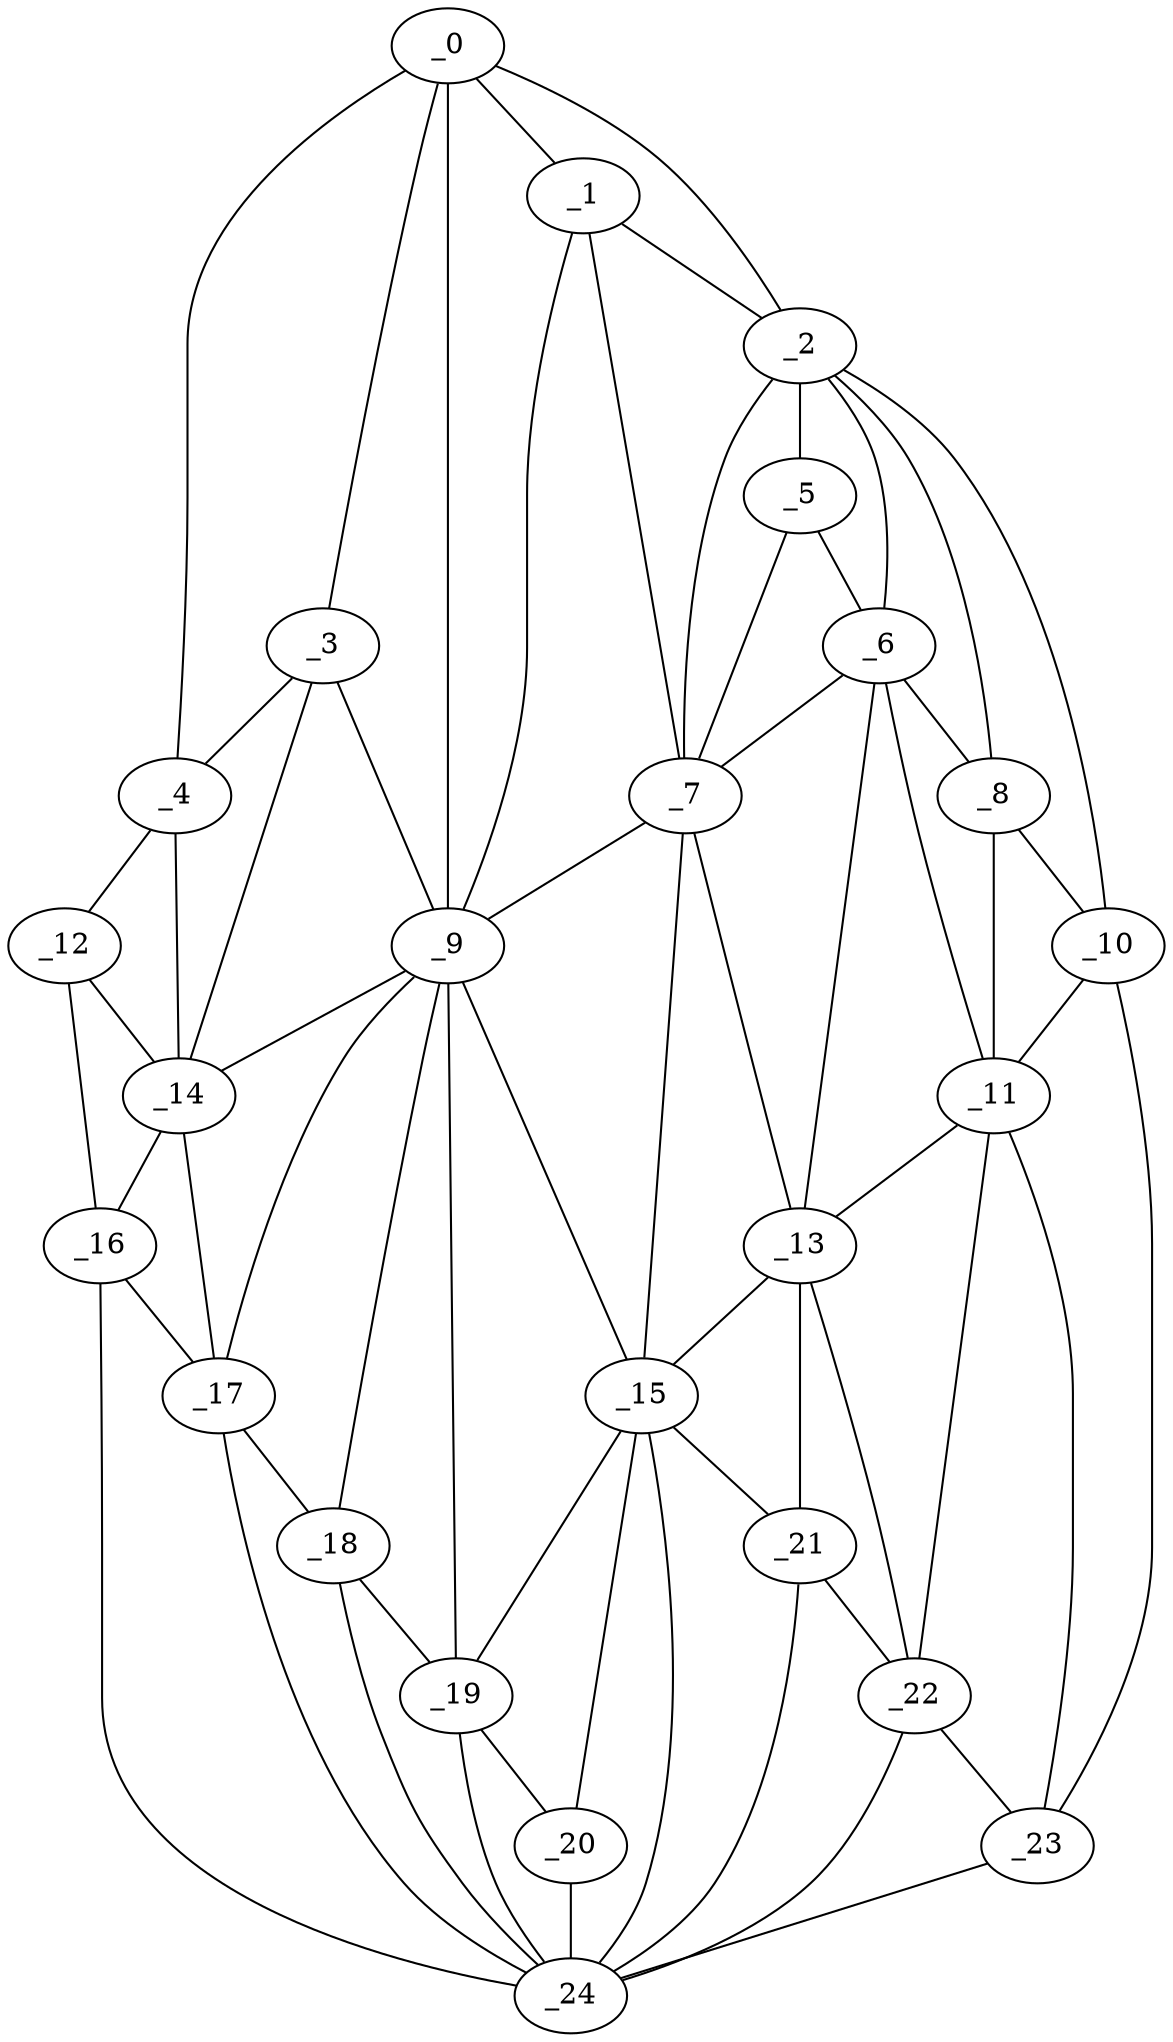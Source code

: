 graph "obj61__285.gxl" {
	_0	 [x=39,
		y=41];
	_1	 [x=40,
		y=59];
	_0 -- _1	 [valence=2];
	_2	 [x=40,
		y=99];
	_0 -- _2	 [valence=1];
	_3	 [x=44,
		y=33];
	_0 -- _3	 [valence=2];
	_4	 [x=48,
		y=8];
	_0 -- _4	 [valence=1];
	_9	 [x=57,
		y=54];
	_0 -- _9	 [valence=2];
	_1 -- _2	 [valence=2];
	_7	 [x=53,
		y=88];
	_1 -- _7	 [valence=2];
	_1 -- _9	 [valence=2];
	_5	 [x=49,
		y=97];
	_2 -- _5	 [valence=1];
	_6	 [x=51,
		y=100];
	_2 -- _6	 [valence=2];
	_2 -- _7	 [valence=2];
	_8	 [x=55,
		y=119];
	_2 -- _8	 [valence=1];
	_10	 [x=57,
		y=123];
	_2 -- _10	 [valence=1];
	_3 -- _4	 [valence=1];
	_3 -- _9	 [valence=2];
	_14	 [x=82,
		y=32];
	_3 -- _14	 [valence=1];
	_12	 [x=77,
		y=6];
	_4 -- _12	 [valence=1];
	_4 -- _14	 [valence=2];
	_5 -- _6	 [valence=2];
	_5 -- _7	 [valence=2];
	_6 -- _7	 [valence=1];
	_6 -- _8	 [valence=1];
	_11	 [x=70,
		y=117];
	_6 -- _11	 [valence=2];
	_13	 [x=81,
		y=95];
	_6 -- _13	 [valence=2];
	_7 -- _9	 [valence=2];
	_7 -- _13	 [valence=2];
	_15	 [x=82,
		y=86];
	_7 -- _15	 [valence=2];
	_8 -- _10	 [valence=2];
	_8 -- _11	 [valence=2];
	_9 -- _14	 [valence=2];
	_9 -- _15	 [valence=2];
	_17	 [x=89,
		y=45];
	_9 -- _17	 [valence=1];
	_18	 [x=89,
		y=50];
	_9 -- _18	 [valence=2];
	_19	 [x=89,
		y=66];
	_9 -- _19	 [valence=2];
	_10 -- _11	 [valence=1];
	_23	 [x=89,
		y=118];
	_10 -- _23	 [valence=1];
	_11 -- _13	 [valence=2];
	_22	 [x=89,
		y=104];
	_11 -- _22	 [valence=2];
	_11 -- _23	 [valence=1];
	_12 -- _14	 [valence=1];
	_16	 [x=89,
		y=39];
	_12 -- _16	 [valence=1];
	_13 -- _15	 [valence=2];
	_21	 [x=89,
		y=94];
	_13 -- _21	 [valence=2];
	_13 -- _22	 [valence=2];
	_14 -- _16	 [valence=2];
	_14 -- _17	 [valence=2];
	_15 -- _19	 [valence=1];
	_20	 [x=89,
		y=79];
	_15 -- _20	 [valence=2];
	_15 -- _21	 [valence=2];
	_24	 [x=90,
		y=85];
	_15 -- _24	 [valence=2];
	_16 -- _17	 [valence=1];
	_16 -- _24	 [valence=1];
	_17 -- _18	 [valence=1];
	_17 -- _24	 [valence=2];
	_18 -- _19	 [valence=1];
	_18 -- _24	 [valence=2];
	_19 -- _20	 [valence=1];
	_19 -- _24	 [valence=2];
	_20 -- _24	 [valence=2];
	_21 -- _22	 [valence=2];
	_21 -- _24	 [valence=2];
	_22 -- _23	 [valence=2];
	_22 -- _24	 [valence=1];
	_23 -- _24	 [valence=1];
}
